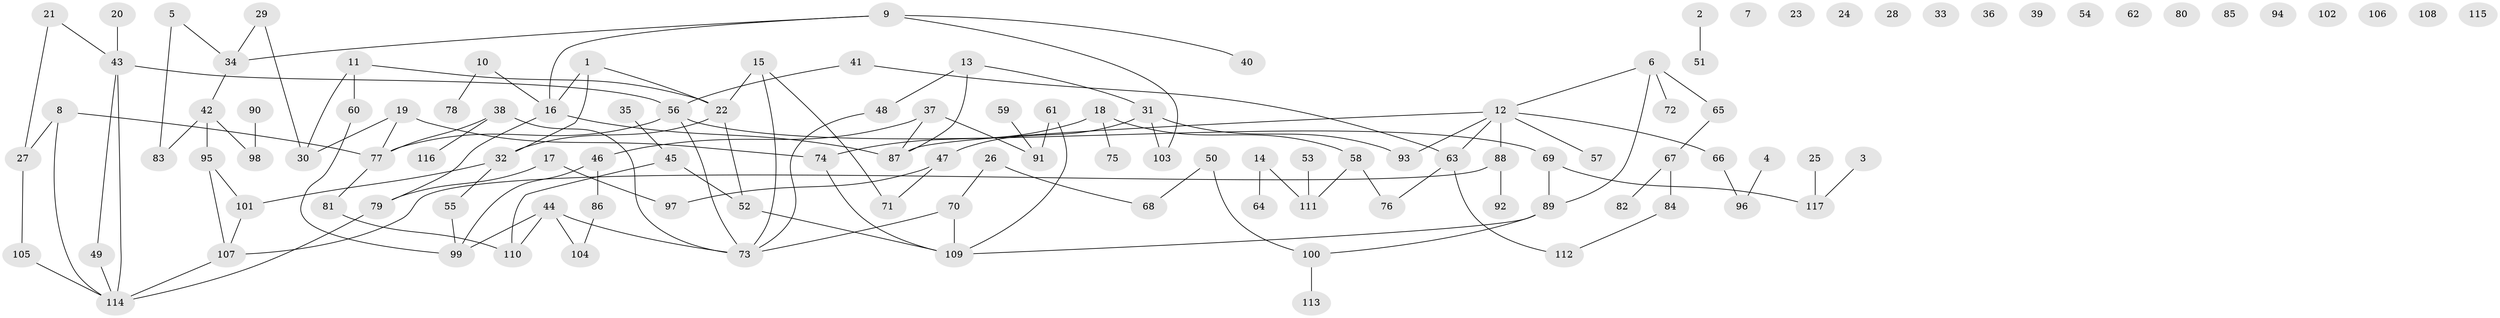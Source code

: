 // Generated by graph-tools (version 1.1) at 2025/00/03/09/25 03:00:50]
// undirected, 117 vertices, 133 edges
graph export_dot {
graph [start="1"]
  node [color=gray90,style=filled];
  1;
  2;
  3;
  4;
  5;
  6;
  7;
  8;
  9;
  10;
  11;
  12;
  13;
  14;
  15;
  16;
  17;
  18;
  19;
  20;
  21;
  22;
  23;
  24;
  25;
  26;
  27;
  28;
  29;
  30;
  31;
  32;
  33;
  34;
  35;
  36;
  37;
  38;
  39;
  40;
  41;
  42;
  43;
  44;
  45;
  46;
  47;
  48;
  49;
  50;
  51;
  52;
  53;
  54;
  55;
  56;
  57;
  58;
  59;
  60;
  61;
  62;
  63;
  64;
  65;
  66;
  67;
  68;
  69;
  70;
  71;
  72;
  73;
  74;
  75;
  76;
  77;
  78;
  79;
  80;
  81;
  82;
  83;
  84;
  85;
  86;
  87;
  88;
  89;
  90;
  91;
  92;
  93;
  94;
  95;
  96;
  97;
  98;
  99;
  100;
  101;
  102;
  103;
  104;
  105;
  106;
  107;
  108;
  109;
  110;
  111;
  112;
  113;
  114;
  115;
  116;
  117;
  1 -- 16;
  1 -- 22;
  1 -- 32;
  2 -- 51;
  3 -- 117;
  4 -- 96;
  5 -- 34;
  5 -- 83;
  6 -- 12;
  6 -- 65;
  6 -- 72;
  6 -- 89;
  8 -- 27;
  8 -- 77;
  8 -- 114;
  9 -- 16;
  9 -- 34;
  9 -- 40;
  9 -- 103;
  10 -- 16;
  10 -- 78;
  11 -- 22;
  11 -- 30;
  11 -- 60;
  12 -- 57;
  12 -- 63;
  12 -- 66;
  12 -- 87;
  12 -- 88;
  12 -- 93;
  13 -- 31;
  13 -- 48;
  13 -- 87;
  14 -- 64;
  14 -- 111;
  15 -- 22;
  15 -- 71;
  15 -- 73;
  16 -- 79;
  16 -- 87;
  17 -- 79;
  17 -- 97;
  18 -- 58;
  18 -- 74;
  18 -- 75;
  19 -- 30;
  19 -- 74;
  19 -- 77;
  20 -- 43;
  21 -- 27;
  21 -- 43;
  22 -- 32;
  22 -- 52;
  25 -- 117;
  26 -- 68;
  26 -- 70;
  27 -- 105;
  29 -- 30;
  29 -- 34;
  31 -- 47;
  31 -- 93;
  31 -- 103;
  32 -- 55;
  32 -- 101;
  34 -- 42;
  35 -- 45;
  37 -- 46;
  37 -- 87;
  37 -- 91;
  38 -- 73;
  38 -- 77;
  38 -- 116;
  41 -- 56;
  41 -- 63;
  42 -- 83;
  42 -- 95;
  42 -- 98;
  43 -- 49;
  43 -- 56;
  43 -- 114;
  44 -- 73;
  44 -- 99;
  44 -- 104;
  44 -- 110;
  45 -- 52;
  45 -- 110;
  46 -- 86;
  46 -- 99;
  47 -- 71;
  47 -- 97;
  48 -- 73;
  49 -- 114;
  50 -- 68;
  50 -- 100;
  52 -- 109;
  53 -- 111;
  55 -- 99;
  56 -- 69;
  56 -- 73;
  56 -- 77;
  58 -- 76;
  58 -- 111;
  59 -- 91;
  60 -- 99;
  61 -- 91;
  61 -- 109;
  63 -- 76;
  63 -- 112;
  65 -- 67;
  66 -- 96;
  67 -- 82;
  67 -- 84;
  69 -- 89;
  69 -- 117;
  70 -- 73;
  70 -- 109;
  74 -- 109;
  77 -- 81;
  79 -- 114;
  81 -- 110;
  84 -- 112;
  86 -- 104;
  88 -- 92;
  88 -- 107;
  89 -- 100;
  89 -- 109;
  90 -- 98;
  95 -- 101;
  95 -- 107;
  100 -- 113;
  101 -- 107;
  105 -- 114;
  107 -- 114;
}
